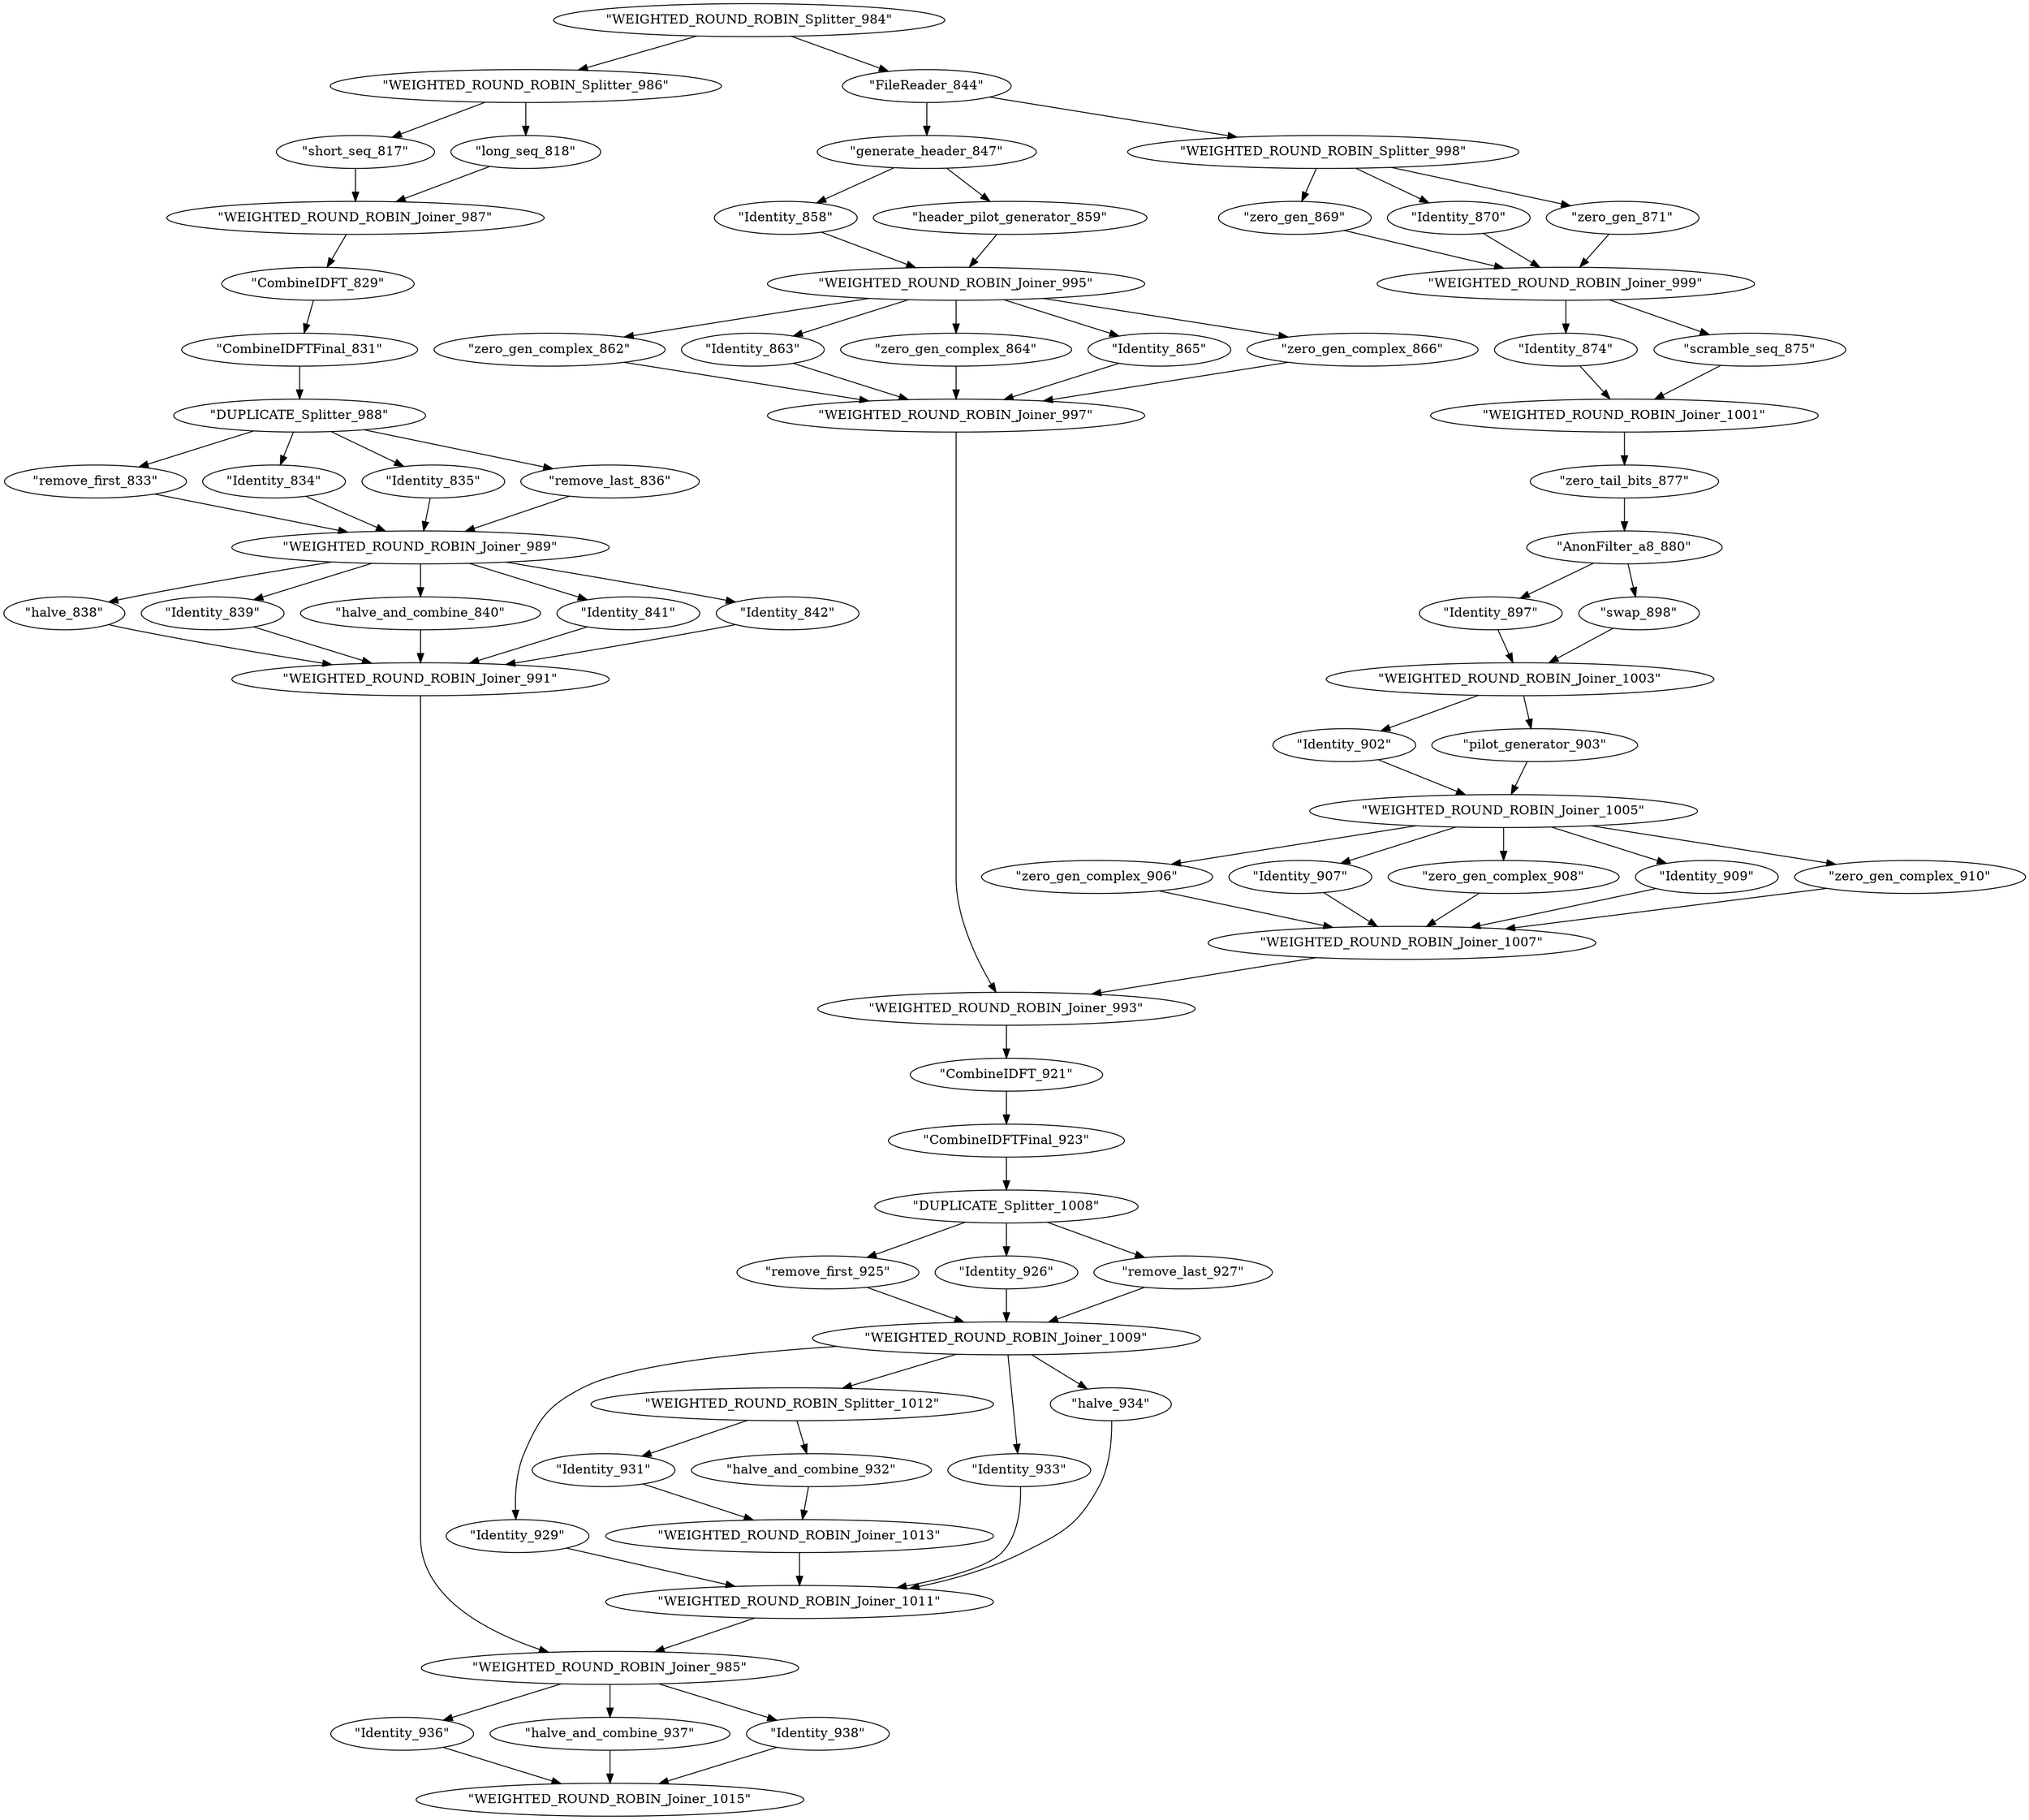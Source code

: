 strict digraph transmit_1099 {
	graph [name=transmit_1099];
	node [label="\N"];
	node0	[codeSize="\"30 b\"",
		label="\"WEIGHTED_ROUND_ROBIN_Splitter_984\"",
		peek="\"0\"",
		peekType="\"void\"",
		pop="\"0\"",
		popType="\"void\"",
		push="\"0\"",
		pushType="\"void\"",
		stackSize="\"32 b\"",
		work="\"0\""];
	node1	[codeSize="\"30 b\"",
		label="\"WEIGHTED_ROUND_ROBIN_Splitter_986\"",
		peek="\"0\"",
		peekType="\"void\"",
		pop="\"0\"",
		popType="\"void\"",
		push="\"0\"",
		pushType="\"void\"",
		stackSize="\"32 b\"",
		work="\"0\""];
	node0 -> node1;
	node30	[codeSize="\"0 b\"",
		contraction="{'node31': {'label': '\"WEIGHTED_ROUND_ROBIN_Splitter_992\"', 'push': '\"800\"', 'pop': '\"800\"', 'peek': '\"0\"', 'pushType': '\"int\"', '\
popType': '\"int\"', 'peekType': '\"void\"', 'codeSize': '\"36 b\"', 'stackSize': '\"64 b\"', 'work': '\"0\"'}}",
		label="\"FileReader_844\"",
		peek="\"0\"",
		peekType="\"void\"",
		pop="\"0\"",
		popType="\"void\"",
		push="\"800\"",
		pushType="\"bit\"",
		stackSize="\"0 b\"",
		work="\"0\""];
	node0 -> node30;
	node2	[codeSize="\"640 b\"",
		label="\"short_seq_817\"",
		peek="\"0\"",
		peekType="\"void\"",
		pop="\"0\"",
		popType="\"void\"",
		push="\"64\"",
		pushType="\"complex\"",
		stackSize="\"0 b\"",
		work="\"320\""];
	node1 -> node2;
	node3	[codeSize="\"640 b\"",
		label="\"long_seq_818\"",
		peek="\"0\"",
		peekType="\"void\"",
		pop="\"0\"",
		popType="\"void\"",
		push="\"64\"",
		pushType="\"complex\"",
		stackSize="\"0 b\"",
		work="\"320\""];
	node1 -> node3;
	node4	[codeSize="\"42 b\"",
		contraction="{'node5': {'label': '\"fftshift_1d_820\"', 'push': '\"128\"', 'pop': '\"128\"', 'peek': '\"128\"', 'pushType': '\"complex\"', 'popType': '\"\
complex\"', 'peekType': '\"complex\"', 'codeSize': '\"64 b\"', 'stackSize': '\"608 b\"', 'work': '\"672\"'}, 'node6': {'label': '\"FFTReorderSimple_\
821\"', 'push': '\"128\"', 'pop': '\"128\"', 'peek': '\"128\"', 'pushType': '\"complex\"', 'popType': '\"complex\"', 'peekType': '\"complex\"', '\
codeSize': '\"68 b\"', 'stackSize': '\"1056 b\"', 'work': '\"832\"'}, 'node7': {'label': '\"FFTReorderSimple_822\"', 'push': '\"128\"', 'pop': '\"\
128\"', 'peek': '\"128\"', 'pushType': '\"complex\"', 'popType': '\"complex\"', 'peekType': '\"complex\"', 'codeSize': '\"68 b\"', 'stackSize': '\"\
1056 b\"', 'work': '\"416\"'}, 'node8': {'label': '\"FFTReorderSimple_823\"', 'push': '\"128\"', 'pop': '\"128\"', 'peek': '\"128\"', 'pushType': '\"\
complex\"', 'popType': '\"complex\"', 'peekType': '\"complex\"', 'codeSize': '\"68 b\"', 'stackSize': '\"1056 b\"', 'work': '\"208\"'}, 'node9': {'\
label': '\"FFTReorderSimple_824\"', 'push': '\"128\"', 'pop': '\"128\"', 'peek': '\"128\"', 'pushType': '\"complex\"', 'popType': '\"complex\"', '\
peekType': '\"complex\"', 'codeSize': '\"68 b\"', 'stackSize': '\"1056 b\"', 'work': '\"104\"'}, 'node10': {'label': '\"FFTReorderSimple_\
825\"', 'push': '\"128\"', 'pop': '\"128\"', 'peek': '\"128\"', 'pushType': '\"complex\"', 'popType': '\"complex\"', 'peekType': '\"complex\"', '\
codeSize': '\"68 b\"', 'stackSize': '\"1056 b\"', 'work': '\"52\"'}, 'node11': {'label': '\"CombineIDFT_826\"', 'push': '\"128\"', 'pop': '\"\
128\"', 'peek': '\"128\"', 'pushType': '\"complex\"', 'popType': '\"complex\"', 'peekType': '\"complex\"', 'codeSize': '\"394 b\"', 'stackSize': '\"\
4640 b\"', 'work': '\"159\"'}, 'node12': {'label': '\"CombineIDFT_827\"', 'push': '\"128\"', 'pop': '\"128\"', 'peek': '\"128\"', 'pushType': '\"\
complex\"', 'popType': '\"complex\"', 'peekType': '\"complex\"', 'codeSize': '\"394 b\"', 'stackSize': '\"5664 b\"', 'work': '\"314\"'}, 'node13': {'\
label': '\"CombineIDFT_828\"', 'push': '\"128\"', 'pop': '\"128\"', 'peek': '\"128\"', 'pushType': '\"complex\"', 'popType': '\"complex\"', '\
peekType': '\"complex\"', 'codeSize': '\"394 b\"', 'stackSize': '\"7712 b\"', 'work': '\"624\"'}}",
		label="\"WEIGHTED_ROUND_ROBIN_Joiner_987\"",
		peek="\"0\"",
		peekType="\"void\"",
		pop="\"128\"",
		popType="\"complex\"",
		push="\"128\"",
		pushType="\"complex\"",
		stackSize="\"96 b\"",
		work="\"3381\""];
	node2 -> node4;
	node3 -> node4;
	node14	[codeSize="\"394 b\"",
		contraction="{'node15': {'label': '\"CombineIDFT_830\"', 'push': '\"128\"', 'pop': '\"128\"', 'peek': '\"128\"', 'pushType': '\"complex\"', 'popType': '\"\
complex\"', 'peekType': '\"complex\"', 'codeSize': '\"394 b\"', 'stackSize': '\"20000 b\"', 'work': '\"2484\"'}}",
		label="\"CombineIDFT_829\"",
		peek="\"128\"",
		peekType="\"complex\"",
		pop="\"128\"",
		popType="\"complex\"",
		push="\"128\"",
		pushType="\"complex\"",
		stackSize="\"11808 b\"",
		work="\"3728\""];
	node4 -> node14;
	node16	[codeSize="\"432 b\"",
		label="\"CombineIDFTFinal_831\"",
		peek="\"128\"",
		peekType="\"complex\"",
		pop="\"128\"",
		popType="\"complex\"",
		push="\"128\"",
		pushType="\"complex\"",
		stackSize="\"36384 b\"",
		work="\"5476\""];
	node14 -> node16;
	node17	[codeSize="\"36 b\"",
		label="\"DUPLICATE_Splitter_988\"",
		peek="\"0\"",
		peekType="\"void\"",
		pop="\"128\"",
		popType="\"complex\"",
		push="\"128\"",
		pushType="\"complex\"",
		stackSize="\"544 b\"",
		work="\"0\""];
	node16 -> node17;
	node18	[codeSize="\"38 b\"",
		label="\"remove_first_833\"",
		peek="\"128\"",
		peekType="\"complex\"",
		pop="\"128\"",
		popType="\"complex\"",
		push="\"64\"",
		pushType="\"complex\"",
		stackSize="\"64 b\"",
		work="\"416\""];
	node17 -> node18;
	node19	[codeSize="\"12 b\"",
		label="\"Identity_834\"",
		peek="\"128\"",
		peekType="\"complex\"",
		pop="\"128\"",
		popType="\"complex\"",
		push="\"128\"",
		pushType="\"complex\"",
		stackSize="\"512 b\"",
		work="\"6\""];
	node17 -> node19;
	node20	[codeSize="\"12 b\"",
		label="\"Identity_835\"",
		peek="\"128\"",
		peekType="\"complex\"",
		pop="\"128\"",
		popType="\"complex\"",
		push="\"128\"",
		pushType="\"complex\"",
		stackSize="\"512 b\"",
		work="\"6\""];
	node17 -> node20;
	node21	[codeSize="\"38 b\"",
		label="\"remove_last_836\"",
		peek="\"128\"",
		peekType="\"complex\"",
		pop="\"128\"",
		popType="\"complex\"",
		push="\"2\"",
		pushType="\"complex\"",
		stackSize="\"64 b\"",
		work="\"323\""];
	node17 -> node21;
	node22	[codeSize="\"72 b\"",
		contraction="{'node23': {'label': '\"WEIGHTED_ROUND_ROBIN_Splitter_990\"', 'push': '\"322\"', 'pop': '\"322\"', 'peek': '\"0\"', 'pushType': '\"complex\"', '\
popType': '\"complex\"', 'peekType': '\"void\"', 'codeSize': '\"84 b\"', 'stackSize': '\"128 b\"', 'work': '\"0\"'}}",
		label="\"WEIGHTED_ROUND_ROBIN_Joiner_989\"",
		peek="\"0\"",
		peekType="\"void\"",
		pop="\"322\"",
		popType="\"complex\"",
		push="\"322\"",
		pushType="\"complex\"",
		stackSize="\"128 b\"",
		work="\"0\""];
	node18 -> node22;
	node19 -> node22;
	node20 -> node22;
	node21 -> node22;
	node24	[codeSize="\"162 b\"",
		label="\"halve_838\"",
		peek="\"1\"",
		peekType="\"complex\"",
		pop="\"1\"",
		popType="\"complex\"",
		push="\"1\"",
		pushType="\"complex\"",
		stackSize="\"1536 b\"",
		work="\"134\""];
	node22 -> node24;
	node25	[codeSize="\"12 b\"",
		label="\"Identity_839\"",
		peek="\"159\"",
		peekType="\"complex\"",
		pop="\"159\"",
		popType="\"complex\"",
		push="\"159\"",
		pushType="\"complex\"",
		stackSize="\"512 b\"",
		work="\"6\""];
	node22 -> node25;
	node26	[codeSize="\"202 b\"",
		label="\"halve_and_combine_840\"",
		peek="\"2\"",
		peekType="\"complex\"",
		pop="\"2\"",
		popType="\"complex\"",
		push="\"1\"",
		pushType="\"complex\"",
		stackSize="\"2560 b\"",
		work="\"153\""];
	node22 -> node26;
	node27	[codeSize="\"12 b\"",
		label="\"Identity_841\"",
		peek="\"159\"",
		peekType="\"complex\"",
		pop="\"159\"",
		popType="\"complex\"",
		push="\"159\"",
		pushType="\"complex\"",
		stackSize="\"512 b\"",
		work="\"6\""];
	node22 -> node27;
	node28	[codeSize="\"12 b\"",
		label="\"Identity_842\"",
		peek="\"1\"",
		peekType="\"complex\"",
		pop="\"1\"",
		popType="\"complex\"",
		push="\"1\"",
		pushType="\"complex\"",
		stackSize="\"512 b\"",
		work="\"6\""];
	node22 -> node28;
	node29	[codeSize="\"78 b\"",
		label="\"WEIGHTED_ROUND_ROBIN_Joiner_991\"",
		peek="\"0\"",
		peekType="\"void\"",
		pop="\"321\"",
		popType="\"complex\"",
		push="\"321\"",
		pushType="\"complex\"",
		stackSize="\"96 b\"",
		work="\"0\""];
	node24 -> node29;
	node25 -> node29;
	node26 -> node29;
	node27 -> node29;
	node28 -> node29;
	node110	[codeSize="\"42 b\"",
		contraction="{'node111': {'label': '\"WEIGHTED_ROUND_ROBIN_Splitter_1014\"', 'push': '\"882\"', 'pop': '\"882\"', 'peek': '\"0\"', 'pushType': '\"complex\"', '\
popType': '\"complex\"', 'peekType': '\"void\"', 'codeSize': '\"60 b\"', 'stackSize': '\"128 b\"', 'work': '\"0\"'}}",
		label="\"WEIGHTED_ROUND_ROBIN_Joiner_985\"",
		peek="\"0\"",
		peekType="\"void\"",
		pop="\"882\"",
		popType="\"complex\"",
		push="\"882\"",
		pushType="\"complex\"",
		stackSize="\"96 b\"",
		work="\"0\""];
	node29 -> node110;
	node32	[codeSize="\"86 b\"",
		contraction="{'node33': {'label': '\"AnonFilter_a8_850\"', 'push': '\"24\"', 'pop': '\"24\"', 'peek': '\"24\"', 'pushType': '\"int\"', 'popType': '\"int\"', '\
peekType': '\"int\"', 'codeSize': '\"12 b\"', 'stackSize': '\"0 b\"', 'work': '\"6\"'}, 'node34': {'label': '\"conv_code_filter_851\"', 'push': '\"\
48\"', 'pop': '\"24\"', 'peek': '\"168\"', 'pushType': '\"int\"', 'popType': '\"int\"', 'peekType': '\"int\"', 'codeSize': '\"238 b\"', 'stackSize': '\"\
64 b\"', 'work': '\"47\"'}, 'node35': {'label': '\"Post_CollapsedDataParallel_1_982\"', 'push': '\"48\"', 'pop': '\"48\"', 'peek': '\"48\"', '\
pushType': '\"int\"', 'popType': '\"int\"', 'peekType': '\"int\"', 'codeSize': '\"54 b\"', 'stackSize': '\"96 b\"', 'work': '\"563\"'}, 'node36': {'\
label': '\"Identity_852\"', 'push': '\"48\"', 'pop': '\"48\"', 'peek': '\"48\"', 'pushType': '\"int\"', 'popType': '\"int\"', 'peekType': '\"\
int\"', 'codeSize': '\"12 b\"', 'stackSize': '\"32 b\"', 'work': '\"6\"'}, 'node37': {'label': '\"BPSK_855\"', 'push': '\"48\"', 'pop': '\"48\"', '\
peek': '\"48\"', 'pushType': '\"complex\"', 'popType': '\"int\"', 'peekType': '\"int\"', 'codeSize': '\"24 b\"', 'stackSize': '\"544 b\"', '\
work': '\"12\"'}, 'node38': {'label': '\"WEIGHTED_ROUND_ROBIN_Splitter_994\"', 'push': '\"48\"', 'pop': '\"48\"', 'peek': '\"0\"', 'pushType': '\"\
complex\"', 'popType': '\"complex\"', 'peekType': '\"void\"', 'codeSize': '\"36 b\"', 'stackSize': '\"64 b\"', 'work': '\"0\"'}}",
		label="\"generate_header_847\"",
		peek="\"0\"",
		peekType="\"void\"",
		pop="\"0\"",
		popType="\"void\"",
		push="\"24\"",
		pushType="\"int\"",
		stackSize="\"104 b\"",
		work="\"791\""];
	node30 -> node32;
	node50	[codeSize="\"48 b\"",
		label="\"WEIGHTED_ROUND_ROBIN_Splitter_998\"",
		peek="\"0\"",
		peekType="\"void\"",
		pop="\"800\"",
		popType="\"int\"",
		push="\"800\"",
		pushType="\"int\"",
		stackSize="\"64 b\"",
		work="\"0\""];
	node30 -> node50;
	node39	[codeSize="\"12 b\"",
		label="\"Identity_858\"",
		peek="\"48\"",
		peekType="\"complex\"",
		pop="\"48\"",
		popType="\"complex\"",
		push="\"48\"",
		pushType="\"complex\"",
		stackSize="\"512 b\"",
		work="\"6\""];
	node32 -> node39;
	node40	[codeSize="\"40 b\"",
		label="\"header_pilot_generator_859\"",
		peek="\"0\"",
		peekType="\"void\"",
		pop="\"0\"",
		popType="\"void\"",
		push="\"4\"",
		pushType="\"complex\"",
		stackSize="\"1024 b\"",
		work="\"20\""];
	node32 -> node40;
	node41	[codeSize="\"42 b\"",
		contraction="{'node42': {'label': '\"AnonFilter_a10_860\"', 'push': '\"52\"', 'pop': '\"52\"', 'peek': '\"52\"', 'pushType': '\"complex\"', 'popType': '\"\
complex\"', 'peekType': '\"complex\"', 'codeSize': '\"294 b\"', 'stackSize': '\"4256 b\"', 'work': '\"468\"'}, 'node43': {'label': '\"WEIGHTED_\
ROUND_ROBIN_Splitter_996\"', 'push': '\"52\"', 'pop': '\"52\"', 'peek': '\"0\"', 'pushType': '\"complex\"', 'popType': '\"complex\"', 'peekType': '\"\
void\"', 'codeSize': '\"78 b\"', 'stackSize': '\"96 b\"', 'work': '\"0\"'}}",
		label="\"WEIGHTED_ROUND_ROBIN_Joiner_995\"",
		peek="\"0\"",
		peekType="\"void\"",
		pop="\"52\"",
		popType="\"complex\"",
		push="\"52\"",
		pushType="\"complex\"",
		stackSize="\"96 b\"",
		work="\"468\""];
	node39 -> node41;
	node40 -> node41;
	node44	[codeSize="\"14 b\"",
		label="\"zero_gen_complex_862\"",
		peek="\"0\"",
		peekType="\"void\"",
		pop="\"0\"",
		popType="\"void\"",
		push="\"6\"",
		pushType="\"complex\"",
		stackSize="\"512 b\"",
		work="\"7\""];
	node41 -> node44;
	node45	[codeSize="\"12 b\"",
		label="\"Identity_863\"",
		peek="\"26\"",
		peekType="\"complex\"",
		pop="\"26\"",
		popType="\"complex\"",
		push="\"26\"",
		pushType="\"complex\"",
		stackSize="\"512 b\"",
		work="\"6\""];
	node41 -> node45;
	node46	[codeSize="\"14 b\"",
		label="\"zero_gen_complex_864\"",
		peek="\"0\"",
		peekType="\"void\"",
		pop="\"0\"",
		popType="\"void\"",
		push="\"1\"",
		pushType="\"complex\"",
		stackSize="\"512 b\"",
		work="\"7\""];
	node41 -> node46;
	node47	[codeSize="\"12 b\"",
		label="\"Identity_865\"",
		peek="\"26\"",
		peekType="\"complex\"",
		pop="\"26\"",
		popType="\"complex\"",
		push="\"26\"",
		pushType="\"complex\"",
		stackSize="\"512 b\"",
		work="\"6\""];
	node41 -> node47;
	node48	[codeSize="\"14 b\"",
		label="\"zero_gen_complex_866\"",
		peek="\"0\"",
		peekType="\"void\"",
		pop="\"0\"",
		popType="\"void\"",
		push="\"5\"",
		pushType="\"complex\"",
		stackSize="\"512 b\"",
		work="\"7\""];
	node41 -> node48;
	node49	[codeSize="\"90 b\"",
		label="\"WEIGHTED_ROUND_ROBIN_Joiner_997\"",
		peek="\"0\"",
		peekType="\"void\"",
		pop="\"64\"",
		popType="\"complex\"",
		push="\"64\"",
		pushType="\"complex\"",
		stackSize="\"160 b\"",
		work="\"0\""];
	node44 -> node49;
	node45 -> node49;
	node46 -> node49;
	node47 -> node49;
	node48 -> node49;
	node83	[codeSize="\"42 b\"",
		contraction="{'node84': {'label': '\"fftshift_1d_912\"', 'push': '\"448\"', 'pop': '\"448\"', 'peek': '\"448\"', 'pushType': '\"complex\"', 'popType': '\"\
complex\"', 'peekType': '\"complex\"', 'codeSize': '\"64 b\"', 'stackSize': '\"608 b\"', 'work': '\"672\"'}, 'node85': {'label': '\"FFTReorderSimple_\
913\"', 'push': '\"448\"', 'pop': '\"448\"', 'peek': '\"448\"', 'pushType': '\"complex\"', 'popType': '\"complex\"', 'peekType': '\"complex\"', '\
codeSize': '\"68 b\"', 'stackSize': '\"1056 b\"', 'work': '\"832\"'}, 'node86': {'label': '\"FFTReorderSimple_914\"', 'push': '\"448\"', '\
pop': '\"448\"', 'peek': '\"448\"', 'pushType': '\"complex\"', 'popType': '\"complex\"', 'peekType': '\"complex\"', 'codeSize': '\"68 b\"', '\
stackSize': '\"1056 b\"', 'work': '\"416\"'}, 'node87': {'label': '\"FFTReorderSimple_915\"', 'push': '\"448\"', 'pop': '\"448\"', 'peek': '\"\
448\"', 'pushType': '\"complex\"', 'popType': '\"complex\"', 'peekType': '\"complex\"', 'codeSize': '\"68 b\"', 'stackSize': '\"1056 b\"', '\
work': '\"208\"'}, 'node88': {'label': '\"FFTReorderSimple_916\"', 'push': '\"448\"', 'pop': '\"448\"', 'peek': '\"448\"', 'pushType': '\"complex\"', '\
popType': '\"complex\"', 'peekType': '\"complex\"', 'codeSize': '\"68 b\"', 'stackSize': '\"1056 b\"', 'work': '\"104\"'}, 'node89': {'label': '\"\
FFTReorderSimple_917\"', 'push': '\"448\"', 'pop': '\"448\"', 'peek': '\"448\"', 'pushType': '\"complex\"', 'popType': '\"complex\"', 'peekType': '\"\
complex\"', 'codeSize': '\"68 b\"', 'stackSize': '\"1056 b\"', 'work': '\"52\"'}, 'node90': {'label': '\"CombineIDFT_918\"', 'push': '\"448\"', '\
pop': '\"448\"', 'peek': '\"448\"', 'pushType': '\"complex\"', 'popType': '\"complex\"', 'peekType': '\"complex\"', 'codeSize': '\"394 b\"', '\
stackSize': '\"4640 b\"', 'work': '\"159\"'}, 'node91': {'label': '\"CombineIDFT_919\"', 'push': '\"448\"', 'pop': '\"448\"', 'peek': '\"448\"', '\
pushType': '\"complex\"', 'popType': '\"complex\"', 'peekType': '\"complex\"', 'codeSize': '\"394 b\"', 'stackSize': '\"5664 b\"', 'work': '\"\
314\"'}, 'node92': {'label': '\"CombineIDFT_920\"', 'push': '\"448\"', 'pop': '\"448\"', 'peek': '\"448\"', 'pushType': '\"complex\"', 'popType': '\"\
complex\"', 'peekType': '\"complex\"', 'codeSize': '\"394 b\"', 'stackSize': '\"7712 b\"', 'work': '\"624\"'}}",
		label="\"WEIGHTED_ROUND_ROBIN_Joiner_993\"",
		peek="\"0\"",
		peekType="\"void\"",
		pop="\"448\"",
		popType="\"complex\"",
		push="\"448\"",
		pushType="\"complex\"",
		stackSize="\"96 b\"",
		work="\"3381\""];
	node49 -> node83;
	node51	[codeSize="\"6 b\"",
		label="\"zero_gen_869\"",
		peek="\"0\"",
		peekType="\"void\"",
		pop="\"0\"",
		popType="\"void\"",
		push="\"16\"",
		pushType="\"int\"",
		stackSize="\"0 b\"",
		work="\"3\""];
	node50 -> node51;
	node52	[codeSize="\"12 b\"",
		label="\"Identity_870\"",
		peek="\"800\"",
		peekType="\"int\"",
		pop="\"800\"",
		popType="\"int\"",
		push="\"800\"",
		pushType="\"int\"",
		stackSize="\"32 b\"",
		work="\"6\""];
	node50 -> node52;
	node53	[codeSize="\"6 b\"",
		label="\"zero_gen_871\"",
		peek="\"0\"",
		peekType="\"void\"",
		pop="\"0\"",
		popType="\"void\"",
		push="\"48\"",
		pushType="\"int\"",
		stackSize="\"0 b\"",
		work="\"3\""];
	node50 -> node53;
	node54	[codeSize="\"60 b\"",
		contraction="{'node55': {'label': '\"WEIGHTED_ROUND_ROBIN_Splitter_1000\"', 'push': '\"864\"', 'pop': '\"864\"', 'peek': '\"0\"', 'pushType': '\"int\"', '\
popType': '\"int\"', 'peekType': '\"void\"', 'codeSize': '\"30 b\"', 'stackSize': '\"32 b\"', 'work': '\"0\"'}}",
		label="\"WEIGHTED_ROUND_ROBIN_Joiner_999\"",
		peek="\"0\"",
		peekType="\"void\"",
		pop="\"864\"",
		popType="\"int\"",
		push="\"864\"",
		pushType="\"int\"",
		stackSize="\"128 b\"",
		work="\"0\""];
	node51 -> node54;
	node52 -> node54;
	node53 -> node54;
	node56	[codeSize="\"12 b\"",
		label="\"Identity_874\"",
		peek="\"864\"",
		peekType="\"int\"",
		pop="\"864\"",
		popType="\"int\"",
		push="\"864\"",
		pushType="\"int\"",
		stackSize="\"32 b\"",
		work="\"6\""];
	node54 -> node56;
	node57	[codeSize="\"90 b\"",
		label="\"scramble_seq_875\"",
		peek="\"0\"",
		peekType="\"void\"",
		pop="\"0\"",
		popType="\"void\"",
		push="\"864\"",
		pushType="\"int\"",
		stackSize="\"64 b\"",
		work="\"52\""];
	node54 -> node57;
	node58	[codeSize="\"30 b\"",
		contraction="{'node59': {'label': '\"xor_pair_876\"', 'push': '\"864\"', 'pop': '\"1728\"', 'peek': '\"1728\"', 'pushType': '\"int\"', 'popType': '\"int\"', '\
peekType': '\"int\"', 'codeSize': '\"18 b\"', 'stackSize': '\"64 b\"', 'work': '\"10\"'}}",
		label="\"WEIGHTED_ROUND_ROBIN_Joiner_1001\"",
		peek="\"0\"",
		peekType="\"void\"",
		pop="\"1728\"",
		popType="\"int\"",
		push="\"1728\"",
		pushType="\"int\"",
		stackSize="\"32 b\"",
		work="\"10\""];
	node56 -> node58;
	node57 -> node58;
	node60	[codeSize="\"66 b\"",
		label="\"zero_tail_bits_877\"",
		peek="\"864\"",
		peekType="\"int\"",
		pop="\"864\"",
		popType="\"int\"",
		push="\"864\"",
		pushType="\"int\"",
		stackSize="\"96 b\"",
		work="\"6912\""];
	node58 -> node60;
	node61	[codeSize="\"12 b\"",
		contraction="{'node62': {'label': '\"conv_code_filter_881\"', 'push': '\"1728\"', 'pop': '\"864\"', 'peek': '\"6048\"', 'pushType': '\"int\"', 'popType': '\"\
int\"', 'peekType': '\"int\"', 'codeSize': '\"238 b\"', 'stackSize': '\"64 b\"', 'work': '\"47\"'}, 'node63': {'label': '\"puncture_1_882\"', '\
push': '\"1152\"', 'pop': '\"1728\"', 'peek': '\"1728\"', 'pushType': '\"int\"', 'popType': '\"int\"', 'peekType': '\"int\"', 'codeSize': '\"\
60 b\"', 'stackSize': '\"0 b\"', 'work': '\"30\"'}, 'node64': {'label': '\"Post_CollapsedDataParallel_1_983\"', 'push': '\"1152\"', 'pop': '\"\
1152\"', 'peek': '\"1152\"', 'pushType': '\"int\"', 'popType': '\"int\"', 'peekType': '\"int\"', 'codeSize': '\"54 b\"', 'stackSize': '\"96 \
b\"', 'work': '\"2147\"'}, 'node65': {'label': '\"Identity_883\"', 'push': '\"1152\"', 'pop': '\"1152\"', 'peek': '\"1152\"', 'pushType': '\"\
int\"', 'popType': '\"int\"', 'peekType': '\"int\"', 'codeSize': '\"12 b\"', 'stackSize': '\"32 b\"', 'work': '\"6\"'}, 'node66': {'label': '\"\
WEIGHTED_ROUND_ROBIN_Splitter_1002\"', 'push': '\"1152\"', 'pop': '\"1152\"', 'peek': '\"0\"', 'pushType': '\"int\"', 'popType': '\"int\"', '\
peekType': '\"void\"', 'codeSize': '\"42 b\"', 'stackSize': '\"96 b\"', 'work': '\"0\"'}}",
		label="\"AnonFilter_a8_880\"",
		peek="\"864\"",
		peekType="\"int\"",
		pop="\"864\"",
		popType="\"int\"",
		push="\"864\"",
		pushType="\"int\"",
		stackSize="\"0 b\"",
		work="\"2236\""];
	node60 -> node61;
	node67	[codeSize="\"12 b\"",
		label="\"Identity_897\"",
		peek="\"576\"",
		peekType="\"int\"",
		pop="\"576\"",
		popType="\"int\"",
		push="\"576\"",
		pushType="\"int\"",
		stackSize="\"32 b\"",
		work="\"6\""];
	node61 -> node67;
	node68	[codeSize="\"24 b\"",
		label="\"swap_898\"",
		peek="\"576\"",
		peekType="\"int\"",
		pop="\"576\"",
		popType="\"int\"",
		push="\"576\"",
		pushType="\"int\"",
		stackSize="\"64 b\"",
		work="\"12\""];
	node61 -> node68;
	node69	[codeSize="\"42 b\"",
		contraction="{'node70': {'label': '\"QAM16_899\"', 'push': '\"288\"', 'pop': '\"1152\"', 'peek': '\"1152\"', 'pushType': '\"complex\"', 'popType': '\"int\"', '\
peekType': '\"int\"', 'codeSize': '\"126 b\"', 'stackSize': '\"640 b\"', 'work': '\"115\"'}, 'node71': {'label': '\"WEIGHTED_ROUND_ROBIN_\
Splitter_1004\"', 'push': '\"288\"', 'pop': '\"288\"', 'peek': '\"0\"', 'pushType': '\"complex\"', 'popType': '\"complex\"', 'peekType': '\"\
void\"', 'codeSize': '\"36 b\"', 'stackSize': '\"64 b\"', 'work': '\"0\"'}}",
		label="\"WEIGHTED_ROUND_ROBIN_Joiner_1003\"",
		peek="\"0\"",
		peekType="\"void\"",
		pop="\"1152\"",
		popType="\"int\"",
		push="\"1152\"",
		pushType="\"int\"",
		stackSize="\"96 b\"",
		work="\"115\""];
	node67 -> node69;
	node68 -> node69;
	node72	[codeSize="\"12 b\"",
		label="\"Identity_902\"",
		peek="\"288\"",
		peekType="\"complex\"",
		pop="\"288\"",
		popType="\"complex\"",
		push="\"288\"",
		pushType="\"complex\"",
		stackSize="\"512 b\"",
		work="\"6\""];
	node69 -> node72;
	node73	[codeSize="\"460 b\"",
		label="\"pilot_generator_903\"",
		peek="\"0\"",
		peekType="\"void\"",
		pop="\"0\"",
		popType="\"void\"",
		push="\"24\"",
		pushType="\"complex\"",
		stackSize="\"2624 b\"",
		work="\"225\""];
	node69 -> node73;
	node74	[codeSize="\"42 b\"",
		contraction="{'node75': {'label': '\"AnonFilter_a10_904\"', 'push': '\"312\"', 'pop': '\"312\"', 'peek': '\"312\"', 'pushType': '\"complex\"', 'popType': '\"\
complex\"', 'peekType': '\"complex\"', 'codeSize': '\"294 b\"', 'stackSize': '\"4256 b\"', 'work': '\"468\"'}, 'node76': {'label': '\"WEIGHTED_\
ROUND_ROBIN_Splitter_1006\"', 'push': '\"312\"', 'pop': '\"312\"', 'peek': '\"0\"', 'pushType': '\"complex\"', 'popType': '\"complex\"', 'peekType': '\"\
void\"', 'codeSize': '\"78 b\"', 'stackSize': '\"96 b\"', 'work': '\"0\"'}}",
		label="\"WEIGHTED_ROUND_ROBIN_Joiner_1005\"",
		peek="\"0\"",
		peekType="\"void\"",
		pop="\"312\"",
		popType="\"complex\"",
		push="\"312\"",
		pushType="\"complex\"",
		stackSize="\"96 b\"",
		work="\"468\""];
	node72 -> node74;
	node73 -> node74;
	node77	[codeSize="\"14 b\"",
		label="\"zero_gen_complex_906\"",
		peek="\"0\"",
		peekType="\"void\"",
		pop="\"0\"",
		popType="\"void\"",
		push="\"36\"",
		pushType="\"complex\"",
		stackSize="\"512 b\"",
		work="\"7\""];
	node74 -> node77;
	node78	[codeSize="\"12 b\"",
		label="\"Identity_907\"",
		peek="\"156\"",
		peekType="\"complex\"",
		pop="\"156\"",
		popType="\"complex\"",
		push="\"156\"",
		pushType="\"complex\"",
		stackSize="\"512 b\"",
		work="\"6\""];
	node74 -> node78;
	node79	[codeSize="\"14 b\"",
		label="\"zero_gen_complex_908\"",
		peek="\"0\"",
		peekType="\"void\"",
		pop="\"0\"",
		popType="\"void\"",
		push="\"6\"",
		pushType="\"complex\"",
		stackSize="\"512 b\"",
		work="\"7\""];
	node74 -> node79;
	node80	[codeSize="\"12 b\"",
		label="\"Identity_909\"",
		peek="\"156\"",
		peekType="\"complex\"",
		pop="\"156\"",
		popType="\"complex\"",
		push="\"156\"",
		pushType="\"complex\"",
		stackSize="\"512 b\"",
		work="\"6\""];
	node74 -> node80;
	node81	[codeSize="\"14 b\"",
		label="\"zero_gen_complex_910\"",
		peek="\"0\"",
		peekType="\"void\"",
		pop="\"0\"",
		popType="\"void\"",
		push="\"30\"",
		pushType="\"complex\"",
		stackSize="\"512 b\"",
		work="\"7\""];
	node74 -> node81;
	node82	[codeSize="\"90 b\"",
		label="\"WEIGHTED_ROUND_ROBIN_Joiner_1007\"",
		peek="\"0\"",
		peekType="\"void\"",
		pop="\"384\"",
		popType="\"complex\"",
		push="\"384\"",
		pushType="\"complex\"",
		stackSize="\"160 b\"",
		work="\"0\""];
	node77 -> node82;
	node78 -> node82;
	node79 -> node82;
	node80 -> node82;
	node81 -> node82;
	node82 -> node83;
	node93	[codeSize="\"394 b\"",
		contraction="{'node94': {'label': '\"CombineIDFT_922\"', 'push': '\"448\"', 'pop': '\"448\"', 'peek': '\"448\"', 'pushType': '\"complex\"', 'popType': '\"\
complex\"', 'peekType': '\"complex\"', 'codeSize': '\"394 b\"', 'stackSize': '\"20000 b\"', 'work': '\"2484\"'}}",
		label="\"CombineIDFT_921\"",
		peek="\"448\"",
		peekType="\"complex\"",
		pop="\"448\"",
		popType="\"complex\"",
		push="\"448\"",
		pushType="\"complex\"",
		stackSize="\"11808 b\"",
		work="\"3728\""];
	node83 -> node93;
	node95	[codeSize="\"432 b\"",
		label="\"CombineIDFTFinal_923\"",
		peek="\"448\"",
		peekType="\"complex\"",
		pop="\"448\"",
		popType="\"complex\"",
		push="\"448\"",
		pushType="\"complex\"",
		stackSize="\"36384 b\"",
		work="\"5476\""];
	node93 -> node95;
	node96	[codeSize="\"30 b\"",
		label="\"DUPLICATE_Splitter_1008\"",
		peek="\"0\"",
		peekType="\"void\"",
		pop="\"448\"",
		popType="\"complex\"",
		push="\"448\"",
		pushType="\"complex\"",
		stackSize="\"544 b\"",
		work="\"0\""];
	node95 -> node96;
	node97	[codeSize="\"38 b\"",
		label="\"remove_first_925\"",
		peek="\"448\"",
		peekType="\"complex\"",
		pop="\"448\"",
		popType="\"complex\"",
		push="\"112\"",
		pushType="\"complex\"",
		stackSize="\"64 b\"",
		work="\"368\""];
	node96 -> node97;
	node98	[codeSize="\"12 b\"",
		label="\"Identity_926\"",
		peek="\"448\"",
		peekType="\"complex\"",
		pop="\"448\"",
		popType="\"complex\"",
		push="\"448\"",
		pushType="\"complex\"",
		stackSize="\"512 b\"",
		work="\"6\""];
	node96 -> node98;
	node99	[codeSize="\"38 b\"",
		label="\"remove_last_927\"",
		peek="\"448\"",
		peekType="\"complex\"",
		pop="\"448\"",
		popType="\"complex\"",
		push="\"7\"",
		pushType="\"complex\"",
		stackSize="\"64 b\"",
		work="\"323\""];
	node96 -> node99;
	node100	[codeSize="\"54 b\"",
		contraction="{'node101': {'label': '\"WEIGHTED_ROUND_ROBIN_Splitter_1010\"', 'push': '\"567\"', 'pop': '\"567\"', 'peek': '\"0\"', 'pushType': '\"complex\"', '\
popType': '\"complex\"', 'peekType': '\"void\"', 'codeSize': '\"66 b\"', 'stackSize': '\"96 b\"', 'work': '\"0\"'}}",
		label="\"WEIGHTED_ROUND_ROBIN_Joiner_1009\"",
		peek="\"0\"",
		peekType="\"void\"",
		pop="\"567\"",
		popType="\"complex\"",
		push="\"567\"",
		pushType="\"complex\"",
		stackSize="\"96 b\"",
		work="\"0\""];
	node97 -> node100;
	node98 -> node100;
	node99 -> node100;
	node102	[codeSize="\"12 b\"",
		label="\"Identity_929\"",
		peek="\"1\"",
		peekType="\"complex\"",
		pop="\"1\"",
		popType="\"complex\"",
		push="\"1\"",
		pushType="\"complex\"",
		stackSize="\"512 b\"",
		work="\"6\""];
	node100 -> node102;
	node103	[codeSize="\"42 b\"",
		label="\"WEIGHTED_ROUND_ROBIN_Splitter_1012\"",
		peek="\"0\"",
		peekType="\"void\"",
		pop="\"486\"",
		popType="\"complex\"",
		push="\"486\"",
		pushType="\"complex\"",
		stackSize="\"96 b\"",
		work="\"0\""];
	node100 -> node103;
	node107	[codeSize="\"12 b\"",
		label="\"Identity_933\"",
		peek="\"79\"",
		peekType="\"complex\"",
		pop="\"79\"",
		popType="\"complex\"",
		push="\"79\"",
		pushType="\"complex\"",
		stackSize="\"512 b\"",
		work="\"6\""];
	node100 -> node107;
	node108	[codeSize="\"162 b\"",
		label="\"halve_934\"",
		peek="\"1\"",
		peekType="\"complex\"",
		pop="\"1\"",
		popType="\"complex\"",
		push="\"1\"",
		pushType="\"complex\"",
		stackSize="\"1536 b\"",
		work="\"134\""];
	node100 -> node108;
	node109	[codeSize="\"66 b\"",
		label="\"WEIGHTED_ROUND_ROBIN_Joiner_1011\"",
		peek="\"0\"",
		peekType="\"void\"",
		pop="\"561\"",
		popType="\"complex\"",
		push="\"561\"",
		pushType="\"complex\"",
		stackSize="\"96 b\"",
		work="\"0\""];
	node102 -> node109;
	node104	[codeSize="\"12 b\"",
		label="\"Identity_931\"",
		peek="\"474\"",
		peekType="\"complex\"",
		pop="\"474\"",
		popType="\"complex\"",
		push="\"474\"",
		pushType="\"complex\"",
		stackSize="\"512 b\"",
		work="\"6\""];
	node103 -> node104;
	node105	[codeSize="\"202 b\"",
		label="\"halve_and_combine_932\"",
		peek="\"12\"",
		peekType="\"complex\"",
		pop="\"12\"",
		popType="\"complex\"",
		push="\"6\"",
		pushType="\"complex\"",
		stackSize="\"2560 b\"",
		work="\"153\""];
	node103 -> node105;
	node106	[codeSize="\"36 b\"",
		label="\"WEIGHTED_ROUND_ROBIN_Joiner_1013\"",
		peek="\"0\"",
		peekType="\"void\"",
		pop="\"480\"",
		popType="\"complex\"",
		push="\"480\"",
		pushType="\"complex\"",
		stackSize="\"64 b\"",
		work="\"0\""];
	node104 -> node106;
	node105 -> node106;
	node106 -> node109;
	node107 -> node109;
	node108 -> node109;
	node109 -> node110;
	node112	[codeSize="\"12 b\"",
		label="\"Identity_936\"",
		peek="\"320\"",
		peekType="\"complex\"",
		pop="\"320\"",
		popType="\"complex\"",
		push="\"320\"",
		pushType="\"complex\"",
		stackSize="\"512 b\"",
		work="\"6\""];
	node110 -> node112;
	node113	[codeSize="\"202 b\"",
		label="\"halve_and_combine_937\"",
		peek="\"2\"",
		peekType="\"complex\"",
		pop="\"2\"",
		popType="\"complex\"",
		push="\"1\"",
		pushType="\"complex\"",
		stackSize="\"2560 b\"",
		work="\"153\""];
	node110 -> node113;
	node114	[codeSize="\"12 b\"",
		label="\"Identity_938\"",
		peek="\"560\"",
		peekType="\"complex\"",
		pop="\"560\"",
		popType="\"complex\"",
		push="\"560\"",
		pushType="\"complex\"",
		stackSize="\"512 b\"",
		work="\"6\""];
	node110 -> node114;
	node115	[codeSize="\"54 b\"",
		contraction="{'node116': {'label': '\"output_c_939\"', 'push': '\"0\"', 'pop': '\"881\"', 'peek': '\"881\"', 'pushType': '\"void\"', 'popType': '\"complex\"', '\
peekType': '\"complex\"', 'codeSize': '\"34 b\"', 'stackSize': '\"576 b\"', 'work': '\"13\"'}}",
		label="\"WEIGHTED_ROUND_ROBIN_Joiner_1015\"",
		peek="\"0\"",
		peekType="\"void\"",
		pop="\"881\"",
		popType="\"complex\"",
		push="\"881\"",
		pushType="\"complex\"",
		stackSize="\"96 b\"",
		work="\"13\""];
	node112 -> node115;
	node113 -> node115;
	node114 -> node115;
}
